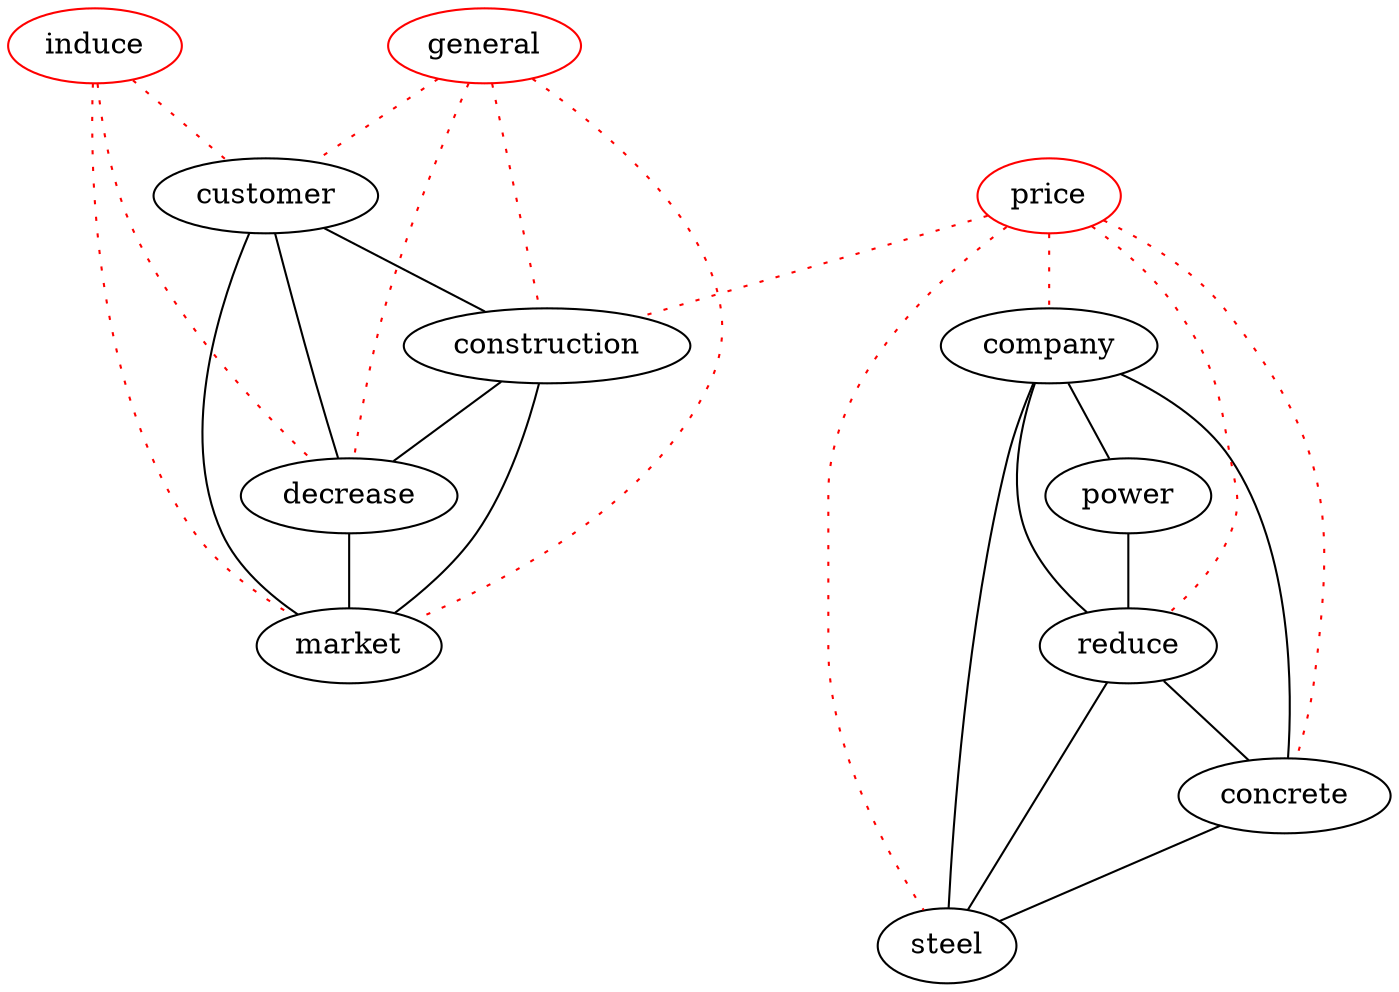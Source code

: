 graph keygraph {
graph [size="10,10"]
decrease [color="black"]
market [color="black"]
steel [color="black"]
reduce [color="black"]
concrete [color="black"]
power [color="black"]
customer [color="black"]
construction [color="black"]
company [color="black"]
induce [color="red"]
general [color="red"]
price [color="red"]
company--power
company--concrete
company--steel
company--reduce
power--reduce
reduce--concrete
reduce--steel
concrete--steel
customer--construction
customer--market
customer--decrease
construction--market
construction--decrease
decrease--market
induce--decrease [color="red", style="dotted"]
induce--market [color="red", style="dotted"]
induce--customer [color="red", style="dotted"]
general--decrease [color="red", style="dotted"]
general--market [color="red", style="dotted"]
general--customer [color="red", style="dotted"]
general--construction [color="red", style="dotted"]
price--steel [color="red", style="dotted"]
price--reduce [color="red", style="dotted"]
price--concrete [color="red", style="dotted"]
price--construction [color="red", style="dotted"]
price--company [color="red", style="dotted"]
}